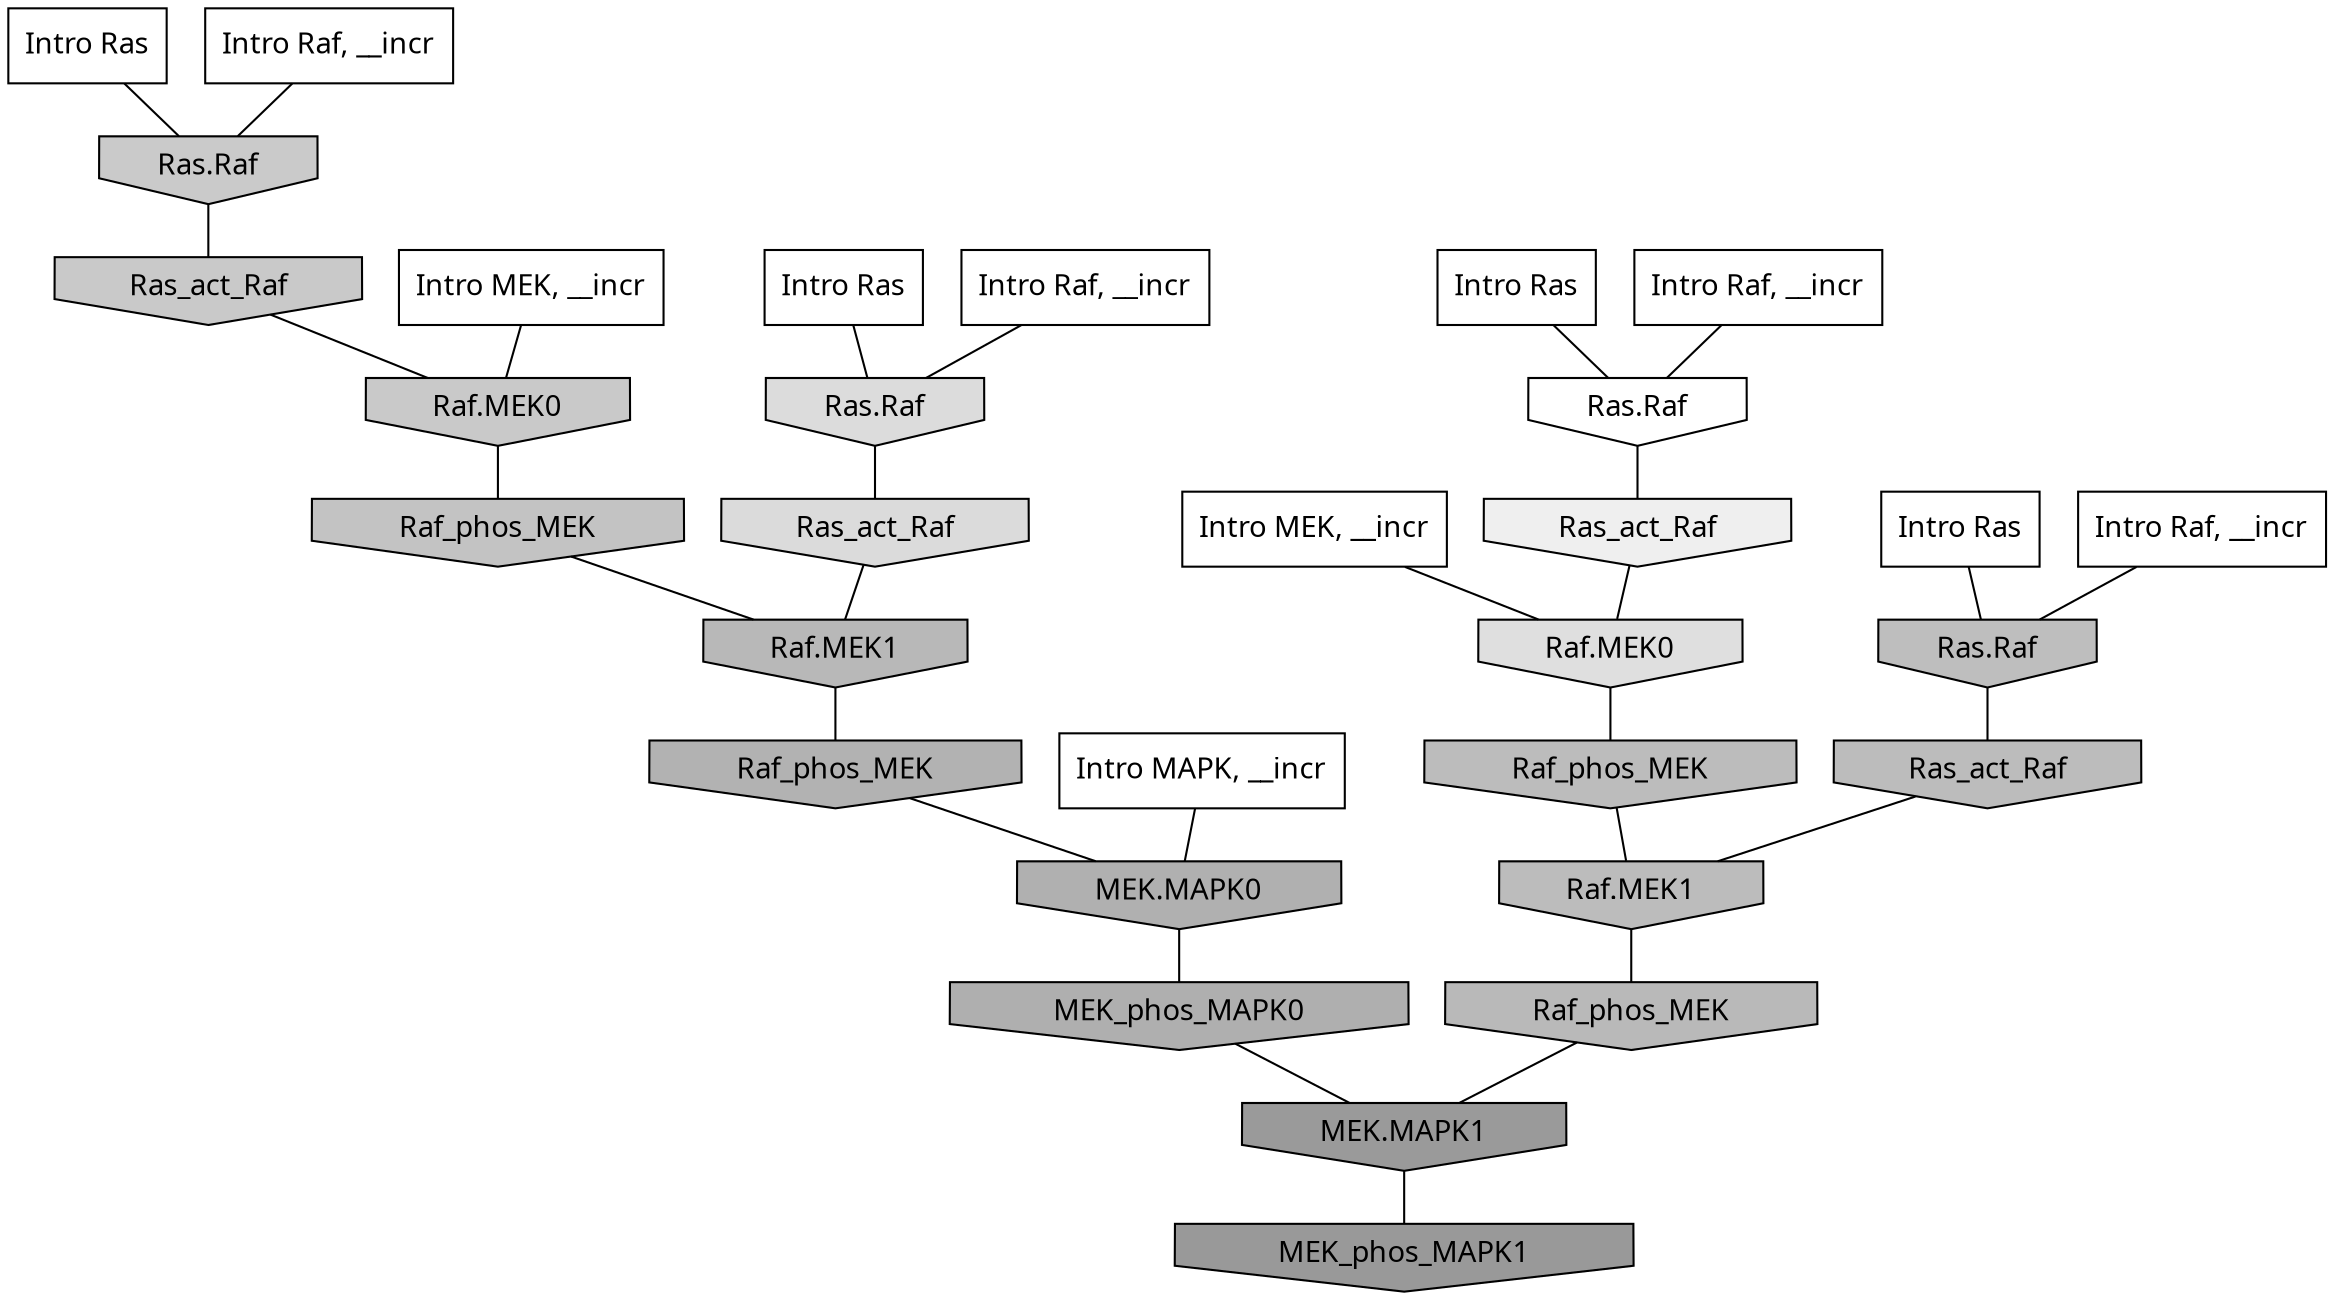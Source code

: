digraph G{
  rankdir="TB";
  ranksep=0.30;
  node [fontname="CMU Serif"];
  edge [fontname="CMU Serif"];
  
  2 [label="Intro Ras", shape=rectangle, style=filled, fillcolor="0.000 0.000 1.000"]
  
  17 [label="Intro Ras", shape=rectangle, style=filled, fillcolor="0.000 0.000 1.000"]
  
  79 [label="Intro Ras", shape=rectangle, style=filled, fillcolor="0.000 0.000 1.000"]
  
  90 [label="Intro Ras", shape=rectangle, style=filled, fillcolor="0.000 0.000 1.000"]
  
  256 [label="Intro Raf, __incr", shape=rectangle, style=filled, fillcolor="0.000 0.000 1.000"]
  
  367 [label="Intro Raf, __incr", shape=rectangle, style=filled, fillcolor="0.000 0.000 1.000"]
  
  651 [label="Intro Raf, __incr", shape=rectangle, style=filled, fillcolor="0.000 0.000 1.000"]
  
  1004 [label="Intro Raf, __incr", shape=rectangle, style=filled, fillcolor="0.000 0.000 1.000"]
  
  1582 [label="Intro MEK, __incr", shape=rectangle, style=filled, fillcolor="0.000 0.000 1.000"]
  
  1732 [label="Intro MEK, __incr", shape=rectangle, style=filled, fillcolor="0.000 0.000 1.000"]
  
  2220 [label="Intro MAPK, __incr", shape=rectangle, style=filled, fillcolor="0.000 0.000 1.000"]
  
  3264 [label="Ras.Raf", shape=invhouse, style=filled, fillcolor="0.000 0.000 1.000"]
  
  3746 [label="Ras_act_Raf", shape=invhouse, style=filled, fillcolor="0.000 0.000 0.935"]
  
  4521 [label="Raf.MEK0", shape=invhouse, style=filled, fillcolor="0.000 0.000 0.875"]
  
  4685 [label="Ras.Raf", shape=invhouse, style=filled, fillcolor="0.000 0.000 0.863"]
  
  4763 [label="Ras_act_Raf", shape=invhouse, style=filled, fillcolor="0.000 0.000 0.857"]
  
  5759 [label="Ras.Raf", shape=invhouse, style=filled, fillcolor="0.000 0.000 0.791"]
  
  5840 [label="Ras_act_Raf", shape=invhouse, style=filled, fillcolor="0.000 0.000 0.787"]
  
  5845 [label="Raf.MEK0", shape=invhouse, style=filled, fillcolor="0.000 0.000 0.787"]
  
  6243 [label="Raf_phos_MEK", shape=invhouse, style=filled, fillcolor="0.000 0.000 0.763"]
  
  6626 [label="Ras.Raf", shape=invhouse, style=filled, fillcolor="0.000 0.000 0.745"]
  
  6793 [label="Raf_phos_MEK", shape=invhouse, style=filled, fillcolor="0.000 0.000 0.738"]
  
  6842 [label="Ras_act_Raf", shape=invhouse, style=filled, fillcolor="0.000 0.000 0.736"]
  
  6845 [label="Raf.MEK1", shape=invhouse, style=filled, fillcolor="0.000 0.000 0.736"]
  
  7168 [label="Raf_phos_MEK", shape=invhouse, style=filled, fillcolor="0.000 0.000 0.724"]
  
  7232 [label="Raf.MEK1", shape=invhouse, style=filled, fillcolor="0.000 0.000 0.721"]
  
  7887 [label="Raf_phos_MEK", shape=invhouse, style=filled, fillcolor="0.000 0.000 0.698"]
  
  8199 [label="MEK.MAPK0", shape=invhouse, style=filled, fillcolor="0.000 0.000 0.688"]
  
  8212 [label="MEK_phos_MAPK0", shape=invhouse, style=filled, fillcolor="0.000 0.000 0.687"]
  
  11345 [label="MEK.MAPK1", shape=invhouse, style=filled, fillcolor="0.000 0.000 0.602"]
  
  11465 [label="MEK_phos_MAPK1", shape=invhouse, style=filled, fillcolor="0.000 0.000 0.600"]
  
  
  11345 -> 11465 [dir=none, color="0.000 0.000 0.000"] 
  8212 -> 11345 [dir=none, color="0.000 0.000 0.000"] 
  8199 -> 8212 [dir=none, color="0.000 0.000 0.000"] 
  7887 -> 8199 [dir=none, color="0.000 0.000 0.000"] 
  7232 -> 7887 [dir=none, color="0.000 0.000 0.000"] 
  7168 -> 11345 [dir=none, color="0.000 0.000 0.000"] 
  6845 -> 7168 [dir=none, color="0.000 0.000 0.000"] 
  6842 -> 6845 [dir=none, color="0.000 0.000 0.000"] 
  6793 -> 6845 [dir=none, color="0.000 0.000 0.000"] 
  6626 -> 6842 [dir=none, color="0.000 0.000 0.000"] 
  6243 -> 7232 [dir=none, color="0.000 0.000 0.000"] 
  5845 -> 6243 [dir=none, color="0.000 0.000 0.000"] 
  5840 -> 5845 [dir=none, color="0.000 0.000 0.000"] 
  5759 -> 5840 [dir=none, color="0.000 0.000 0.000"] 
  4763 -> 7232 [dir=none, color="0.000 0.000 0.000"] 
  4685 -> 4763 [dir=none, color="0.000 0.000 0.000"] 
  4521 -> 6793 [dir=none, color="0.000 0.000 0.000"] 
  3746 -> 4521 [dir=none, color="0.000 0.000 0.000"] 
  3264 -> 3746 [dir=none, color="0.000 0.000 0.000"] 
  2220 -> 8199 [dir=none, color="0.000 0.000 0.000"] 
  1732 -> 4521 [dir=none, color="0.000 0.000 0.000"] 
  1582 -> 5845 [dir=none, color="0.000 0.000 0.000"] 
  1004 -> 5759 [dir=none, color="0.000 0.000 0.000"] 
  651 -> 3264 [dir=none, color="0.000 0.000 0.000"] 
  367 -> 6626 [dir=none, color="0.000 0.000 0.000"] 
  256 -> 4685 [dir=none, color="0.000 0.000 0.000"] 
  90 -> 4685 [dir=none, color="0.000 0.000 0.000"] 
  79 -> 6626 [dir=none, color="0.000 0.000 0.000"] 
  17 -> 3264 [dir=none, color="0.000 0.000 0.000"] 
  2 -> 5759 [dir=none, color="0.000 0.000 0.000"] 
  
  }
